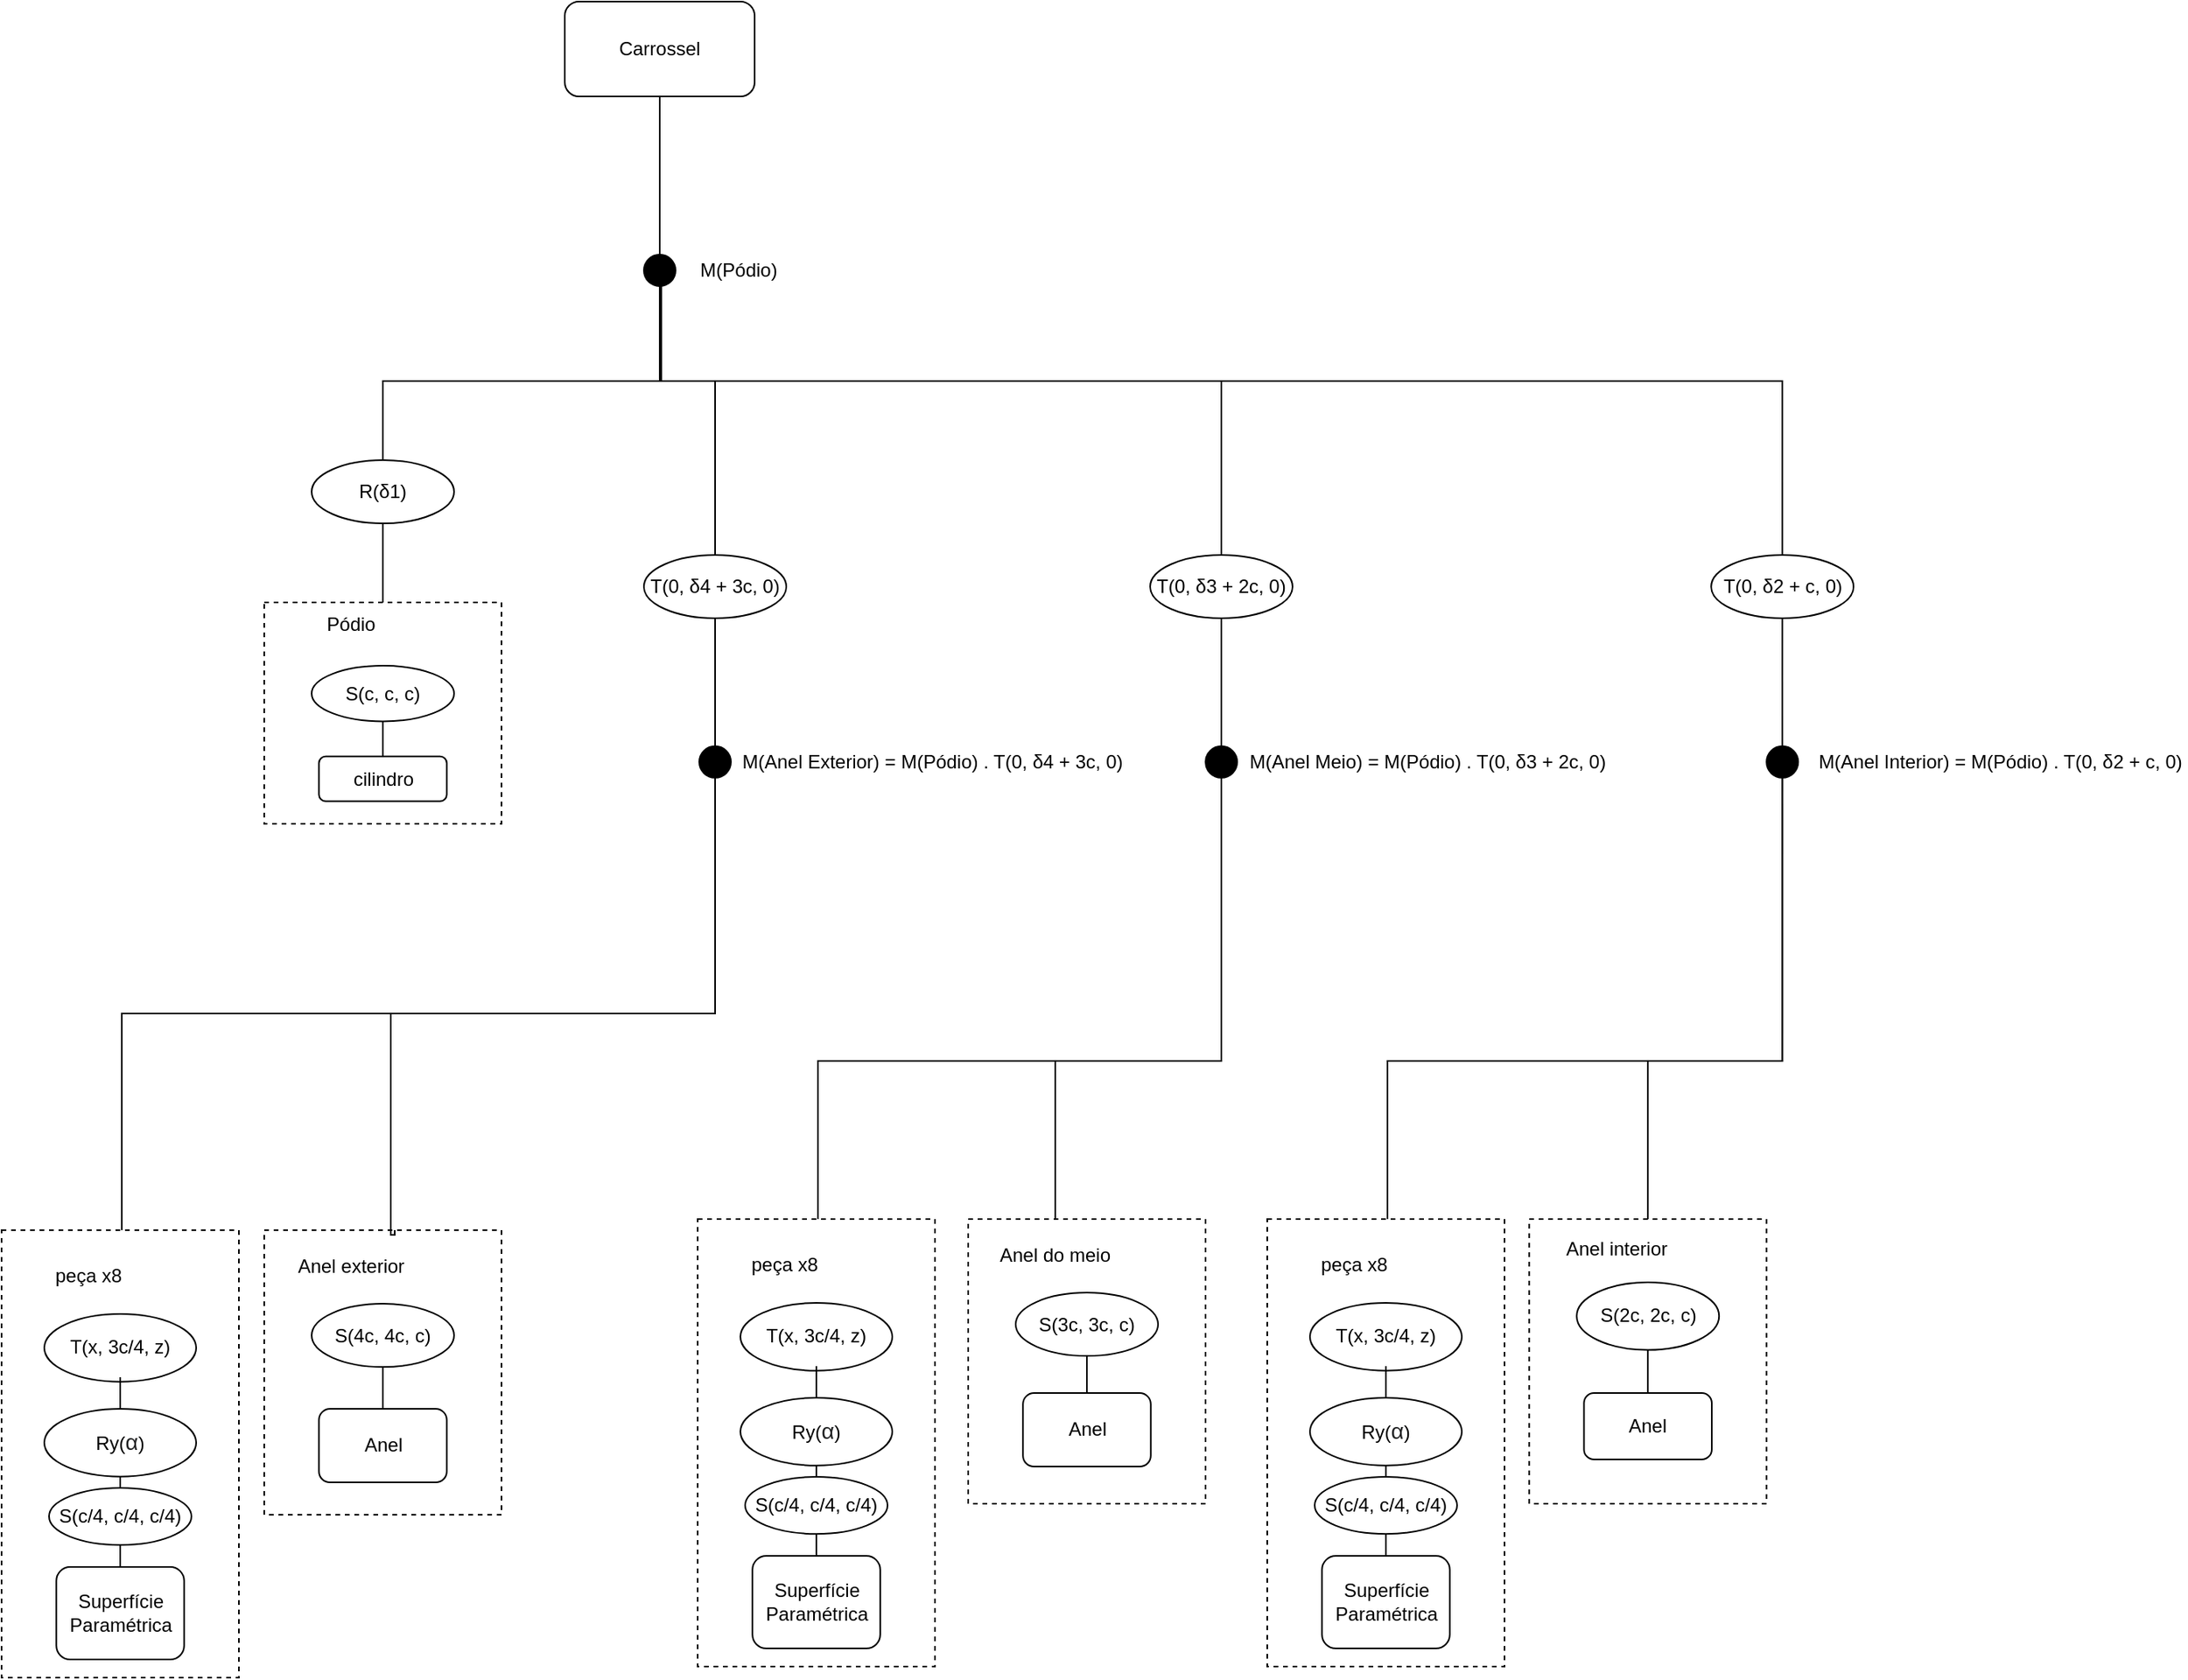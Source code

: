 <mxfile version="24.3.0" type="google">
  <diagram name="Página-1" id="7M4Czahk0VqqIAKBENHr">
    <mxGraphModel grid="1" page="1" gridSize="10" guides="1" tooltips="1" connect="1" arrows="1" fold="1" pageScale="1" pageWidth="1100" pageHeight="850" math="0" shadow="0">
      <root>
        <mxCell id="0" />
        <mxCell id="1" parent="0" />
        <mxCell id="FdND5TDoaXa5xOELE9qT-1" value="" style="group" connectable="0" vertex="1" parent="1">
          <mxGeometry x="186" y="797" width="150" height="225" as="geometry" />
        </mxCell>
        <mxCell id="FdND5TDoaXa5xOELE9qT-2" value="" style="rounded=0;whiteSpace=wrap;html=1;dashed=1;" vertex="1" parent="FdND5TDoaXa5xOELE9qT-1">
          <mxGeometry width="150" height="180" as="geometry" />
        </mxCell>
        <mxCell id="FdND5TDoaXa5xOELE9qT-3" value="Anel" style="rounded=1;whiteSpace=wrap;html=1;" vertex="1" parent="FdND5TDoaXa5xOELE9qT-1">
          <mxGeometry x="34.615" y="113.002" width="80.769" height="46.552" as="geometry" />
        </mxCell>
        <mxCell id="FdND5TDoaXa5xOELE9qT-5" value="S(4c, 4c, c)" style="ellipse;whiteSpace=wrap;html=1;" vertex="1" parent="FdND5TDoaXa5xOELE9qT-1">
          <mxGeometry x="30" y="46.55" width="90" height="40" as="geometry" />
        </mxCell>
        <mxCell id="FdND5TDoaXa5xOELE9qT-6" value="" style="endArrow=none;html=1;rounded=0;entryX=0.5;entryY=1;entryDx=0;entryDy=0;exitX=0.5;exitY=0;exitDx=0;exitDy=0;" edge="1" parent="FdND5TDoaXa5xOELE9qT-1" source="FdND5TDoaXa5xOELE9qT-3" target="FdND5TDoaXa5xOELE9qT-5">
          <mxGeometry width="50" height="50" relative="1" as="geometry">
            <mxPoint x="380" y="150" as="sourcePoint" />
            <mxPoint x="430" y="100" as="targetPoint" />
          </mxGeometry>
        </mxCell>
        <mxCell id="FdND5TDoaXa5xOELE9qT-8" value="Anel exterior" style="text;html=1;align=center;verticalAlign=middle;whiteSpace=wrap;rounded=0;" vertex="1" parent="FdND5TDoaXa5xOELE9qT-1">
          <mxGeometry width="110" height="46.55" as="geometry" />
        </mxCell>
        <mxCell id="7ABiCr1rPMzf6CbJdLFV-2" value="Carrossel" style="rounded=1;whiteSpace=wrap;html=1;" vertex="1" parent="1">
          <mxGeometry x="376" y="20" width="120" height="60" as="geometry" />
        </mxCell>
        <mxCell id="FdND5TDoaXa5xOELE9qT-9" value="" style="group" connectable="0" vertex="1" parent="1">
          <mxGeometry x="631" y="790" width="150" height="225" as="geometry" />
        </mxCell>
        <mxCell id="FdND5TDoaXa5xOELE9qT-10" value="" style="rounded=0;whiteSpace=wrap;html=1;dashed=1;" vertex="1" parent="FdND5TDoaXa5xOELE9qT-9">
          <mxGeometry width="150" height="180" as="geometry" />
        </mxCell>
        <mxCell id="FdND5TDoaXa5xOELE9qT-11" value="Anel" style="rounded=1;whiteSpace=wrap;html=1;" vertex="1" parent="FdND5TDoaXa5xOELE9qT-9">
          <mxGeometry x="34.615" y="110.002" width="80.769" height="46.552" as="geometry" />
        </mxCell>
        <mxCell id="FdND5TDoaXa5xOELE9qT-13" value="S(3c, 3c, c)" style="ellipse;whiteSpace=wrap;html=1;" vertex="1" parent="FdND5TDoaXa5xOELE9qT-9">
          <mxGeometry x="30" y="46.55" width="90" height="40" as="geometry" />
        </mxCell>
        <mxCell id="FdND5TDoaXa5xOELE9qT-14" value="" style="endArrow=none;html=1;rounded=0;entryX=0.5;entryY=1;entryDx=0;entryDy=0;exitX=0.5;exitY=0;exitDx=0;exitDy=0;" edge="1" parent="FdND5TDoaXa5xOELE9qT-9" source="FdND5TDoaXa5xOELE9qT-11" target="FdND5TDoaXa5xOELE9qT-13">
          <mxGeometry width="50" height="50" relative="1" as="geometry">
            <mxPoint x="380" y="150" as="sourcePoint" />
            <mxPoint x="430" y="100" as="targetPoint" />
          </mxGeometry>
        </mxCell>
        <mxCell id="FdND5TDoaXa5xOELE9qT-16" value="Anel do meio" style="text;html=1;align=center;verticalAlign=middle;whiteSpace=wrap;rounded=0;" vertex="1" parent="FdND5TDoaXa5xOELE9qT-9">
          <mxGeometry width="110" height="46.55" as="geometry" />
        </mxCell>
        <mxCell id="FdND5TDoaXa5xOELE9qT-17" value="" style="group" connectable="0" vertex="1" parent="1">
          <mxGeometry x="186" y="400" width="150" height="140" as="geometry" />
        </mxCell>
        <mxCell id="FdND5TDoaXa5xOELE9qT-18" value="" style="rounded=0;whiteSpace=wrap;html=1;dashed=1;" vertex="1" parent="FdND5TDoaXa5xOELE9qT-17">
          <mxGeometry width="150" height="140" as="geometry" />
        </mxCell>
        <mxCell id="FdND5TDoaXa5xOELE9qT-19" value="cilindro" style="rounded=1;whiteSpace=wrap;html=1;" vertex="1" parent="FdND5TDoaXa5xOELE9qT-17">
          <mxGeometry x="34.615" y="97.393" width="80.769" height="28.336" as="geometry" />
        </mxCell>
        <mxCell id="FdND5TDoaXa5xOELE9qT-21" value="S(c, c, c)" style="ellipse;whiteSpace=wrap;html=1;" vertex="1" parent="FdND5TDoaXa5xOELE9qT-17">
          <mxGeometry x="30" y="40" width="90" height="35.22" as="geometry" />
        </mxCell>
        <mxCell id="FdND5TDoaXa5xOELE9qT-22" value="" style="endArrow=none;html=1;rounded=0;entryX=0.5;entryY=1;entryDx=0;entryDy=0;exitX=0.5;exitY=0;exitDx=0;exitDy=0;" edge="1" parent="FdND5TDoaXa5xOELE9qT-17" source="FdND5TDoaXa5xOELE9qT-19" target="FdND5TDoaXa5xOELE9qT-21">
          <mxGeometry width="50" height="50" relative="1" as="geometry">
            <mxPoint x="380" y="91.304" as="sourcePoint" />
            <mxPoint x="430" y="60.87" as="targetPoint" />
          </mxGeometry>
        </mxCell>
        <mxCell id="FdND5TDoaXa5xOELE9qT-24" value="Pódio" style="text;html=1;align=center;verticalAlign=middle;whiteSpace=wrap;rounded=0;" vertex="1" parent="FdND5TDoaXa5xOELE9qT-17">
          <mxGeometry width="110" height="28.335" as="geometry" />
        </mxCell>
        <mxCell id="FdND5TDoaXa5xOELE9qT-25" value="" style="group" connectable="0" vertex="1" parent="1">
          <mxGeometry x="985.61" y="790" width="150" height="180" as="geometry" />
        </mxCell>
        <mxCell id="FdND5TDoaXa5xOELE9qT-26" value="" style="rounded=0;whiteSpace=wrap;html=1;dashed=1;" vertex="1" parent="FdND5TDoaXa5xOELE9qT-25">
          <mxGeometry width="150" height="180" as="geometry" />
        </mxCell>
        <mxCell id="FdND5TDoaXa5xOELE9qT-27" value="Anel" style="rounded=1;whiteSpace=wrap;html=1;" vertex="1" parent="FdND5TDoaXa5xOELE9qT-25">
          <mxGeometry x="34.61" y="110" width="80.77" height="42" as="geometry" />
        </mxCell>
        <mxCell id="FdND5TDoaXa5xOELE9qT-29" value="S(2c, 2c, c)" style="ellipse;whiteSpace=wrap;html=1;" vertex="1" parent="FdND5TDoaXa5xOELE9qT-25">
          <mxGeometry x="30" y="40" width="90" height="42.76" as="geometry" />
        </mxCell>
        <mxCell id="FdND5TDoaXa5xOELE9qT-30" value="" style="endArrow=none;html=1;rounded=0;entryX=0.5;entryY=1;entryDx=0;entryDy=0;exitX=0.5;exitY=0;exitDx=0;exitDy=0;" edge="1" parent="FdND5TDoaXa5xOELE9qT-25" source="FdND5TDoaXa5xOELE9qT-27" target="FdND5TDoaXa5xOELE9qT-29">
          <mxGeometry width="50" height="50" relative="1" as="geometry">
            <mxPoint x="380" y="120" as="sourcePoint" />
            <mxPoint x="430" y="80" as="targetPoint" />
          </mxGeometry>
        </mxCell>
        <mxCell id="FdND5TDoaXa5xOELE9qT-32" value="Anel interior" style="text;html=1;align=center;verticalAlign=middle;whiteSpace=wrap;rounded=0;" vertex="1" parent="FdND5TDoaXa5xOELE9qT-25">
          <mxGeometry width="110" height="37.24" as="geometry" />
        </mxCell>
        <mxCell id="FdND5TDoaXa5xOELE9qT-34" value="&lt;span style=&quot;color: rgba(0, 0, 0, 0); font-family: monospace; font-size: 0px; text-align: start; text-wrap: nowrap;&quot;&gt;%3CmxGraphModel%3E%3Croot%3E%3CmxCell%20id%3D%220%22%2F%3E%3CmxCell%20id%3D%221%22%20parent%3D%220%22%2F%3E%3CmxCell%20id%3D%222%22%20value%3D%22%22%20style%3D%22ellipse%3BwhiteSpace%3Dwrap%3Bhtml%3D1%3Baspect%3Dfixed%3BfillColor%3D%23000000%3B%22%20vertex%3D%221%22%20parent%3D%221%22%3E%3CmxGeometry%20x%3D%22420%22%20y%3D%22190%22%20width%3D%2220%22%20height%3D%2220%22%20as%3D%22geometry%22%2F%3E%3C%2FmxCell%3E%3C%2Froot%3E%3C%2FmxGraphModel%3E&lt;/span&gt;" style="ellipse;whiteSpace=wrap;html=1;aspect=fixed;fillColor=#000000;" vertex="1" parent="1">
          <mxGeometry x="426" y="180" width="20" height="20" as="geometry" />
        </mxCell>
        <mxCell id="3hF7uQZfR3ffwtWgT6fB-12" style="edgeStyle=orthogonalEdgeStyle;rounded=0;orthogonalLoop=1;jettySize=auto;html=1;endArrow=none;endFill=0;entryX=0;entryY=1;entryDx=0;entryDy=0;" edge="1" parent="1" source="3hF7uQZfR3ffwtWgT6fB-9" target="FdND5TDoaXa5xOELE9qT-34">
          <mxGeometry relative="1" as="geometry">
            <mxPoint x="436" y="240" as="targetPoint" />
            <Array as="points">
              <mxPoint x="261" y="260" />
              <mxPoint x="437" y="260" />
              <mxPoint x="437" y="197" />
            </Array>
          </mxGeometry>
        </mxCell>
        <mxCell id="3hF7uQZfR3ffwtWgT6fB-9" value="R(δ1)" style="ellipse;whiteSpace=wrap;html=1;" vertex="1" parent="1">
          <mxGeometry x="216" y="310" width="90" height="40" as="geometry" />
        </mxCell>
        <mxCell id="_8VVwVslcQYyRooUUUnx-38" value="" style="endArrow=none;html=1;rounded=0;entryX=0.5;entryY=1;entryDx=0;entryDy=0;exitX=0.5;exitY=0;exitDx=0;exitDy=0;" edge="1" parent="1" source="FdND5TDoaXa5xOELE9qT-34" target="7ABiCr1rPMzf6CbJdLFV-2">
          <mxGeometry width="50" height="50" relative="1" as="geometry">
            <mxPoint x="446" y="290" as="sourcePoint" />
            <mxPoint x="496" y="240" as="targetPoint" />
          </mxGeometry>
        </mxCell>
        <mxCell id="3hF7uQZfR3ffwtWgT6fB-26" style="edgeStyle=orthogonalEdgeStyle;rounded=0;orthogonalLoop=1;jettySize=auto;html=1;endArrow=none;endFill=0;" edge="1" parent="1" source="FdND5TDoaXa5xOELE9qT-18" target="3hF7uQZfR3ffwtWgT6fB-9">
          <mxGeometry relative="1" as="geometry" />
        </mxCell>
        <mxCell id="45-dNvOtu2ZhY-ux9AVb-40" value="" style="group" connectable="0" vertex="1" parent="1">
          <mxGeometry x="20" y="797" width="150" height="283" as="geometry" />
        </mxCell>
        <mxCell id="45-dNvOtu2ZhY-ux9AVb-41" value="" style="rounded=0;whiteSpace=wrap;html=1;dashed=1;" vertex="1" parent="45-dNvOtu2ZhY-ux9AVb-40">
          <mxGeometry width="150" height="283" as="geometry" />
        </mxCell>
        <mxCell id="45-dNvOtu2ZhY-ux9AVb-43" value="Superfície&lt;div&gt;&lt;span style=&quot;background-color: initial;&quot;&gt;Paramétrica&lt;/span&gt;&lt;/div&gt;" style="rounded=1;whiteSpace=wrap;html=1;" vertex="1" parent="45-dNvOtu2ZhY-ux9AVb-40">
          <mxGeometry x="34.615" y="212.997" width="80.769" height="58.552" as="geometry" />
        </mxCell>
        <mxCell id="waOCpA37L4-iObWDp0JD-2" style="edgeStyle=orthogonalEdgeStyle;rounded=0;orthogonalLoop=1;jettySize=auto;html=1;entryX=0.5;entryY=1;entryDx=0;entryDy=0;endArrow=none;endFill=0;" edge="1" parent="45-dNvOtu2ZhY-ux9AVb-40" source="45-dNvOtu2ZhY-ux9AVb-45" target="waOCpA37L4-iObWDp0JD-1">
          <mxGeometry relative="1" as="geometry" />
        </mxCell>
        <mxCell id="45-dNvOtu2ZhY-ux9AVb-45" value="S(c/4, c/4, c/4)" style="ellipse;whiteSpace=wrap;html=1;" vertex="1" parent="45-dNvOtu2ZhY-ux9AVb-40">
          <mxGeometry x="30" y="163" width="90" height="36.09" as="geometry" />
        </mxCell>
        <mxCell id="45-dNvOtu2ZhY-ux9AVb-46" value="" style="endArrow=none;html=1;rounded=0;entryX=0.5;entryY=1;entryDx=0;entryDy=0;exitX=0.5;exitY=0;exitDx=0;exitDy=0;" edge="1" parent="45-dNvOtu2ZhY-ux9AVb-40" source="45-dNvOtu2ZhY-ux9AVb-43" target="45-dNvOtu2ZhY-ux9AVb-45">
          <mxGeometry width="50" height="50" relative="1" as="geometry">
            <mxPoint x="380" y="188.667" as="sourcePoint" />
            <mxPoint x="430" y="125.778" as="targetPoint" />
          </mxGeometry>
        </mxCell>
        <mxCell id="45-dNvOtu2ZhY-ux9AVb-47" value="T(x, 3c/4, z)" style="ellipse;whiteSpace=wrap;html=1;" vertex="1" parent="45-dNvOtu2ZhY-ux9AVb-40">
          <mxGeometry x="27" y="53" width="96" height="42.86" as="geometry" />
        </mxCell>
        <mxCell id="45-dNvOtu2ZhY-ux9AVb-48" value="peça x8" style="text;html=1;align=center;verticalAlign=middle;whiteSpace=wrap;rounded=0;" vertex="1" parent="45-dNvOtu2ZhY-ux9AVb-40">
          <mxGeometry width="110" height="58.55" as="geometry" />
        </mxCell>
        <mxCell id="waOCpA37L4-iObWDp0JD-3" style="edgeStyle=orthogonalEdgeStyle;rounded=0;orthogonalLoop=1;jettySize=auto;html=1;entryX=0.5;entryY=1;entryDx=0;entryDy=0;endArrow=none;endFill=0;" edge="1" parent="45-dNvOtu2ZhY-ux9AVb-40" source="waOCpA37L4-iObWDp0JD-1" target="45-dNvOtu2ZhY-ux9AVb-47">
          <mxGeometry relative="1" as="geometry" />
        </mxCell>
        <mxCell id="waOCpA37L4-iObWDp0JD-1" value="Ry(&lt;span style=&quot;color: rgb(32, 33, 34); font-family: sans-serif; font-size: 14px; text-align: start; background-color: rgb(255, 255, 255);&quot;&gt;α&lt;/span&gt;)" style="ellipse;whiteSpace=wrap;html=1;" vertex="1" parent="45-dNvOtu2ZhY-ux9AVb-40">
          <mxGeometry x="27" y="113" width="96" height="42.86" as="geometry" />
        </mxCell>
        <mxCell id="45-dNvOtu2ZhY-ux9AVb-49" style="edgeStyle=orthogonalEdgeStyle;rounded=0;orthogonalLoop=1;jettySize=auto;html=1;endArrow=none;endFill=0;entryX=0.5;entryY=1;entryDx=0;entryDy=0;" edge="1" parent="1" source="45-dNvOtu2ZhY-ux9AVb-41" target="oZhRNKLRLZpIPr6LV-k9-6">
          <mxGeometry relative="1" as="geometry">
            <Array as="points">
              <mxPoint x="96" y="660" />
              <mxPoint x="471" y="660" />
            </Array>
            <mxPoint x="201" y="730" as="targetPoint" />
          </mxGeometry>
        </mxCell>
        <mxCell id="r7_5EbHthX55pWuAlIna-4" style="edgeStyle=orthogonalEdgeStyle;rounded=0;orthogonalLoop=1;jettySize=auto;html=1;strokeColor=default;align=center;verticalAlign=middle;fontFamily=Helvetica;fontSize=11;fontColor=default;labelBackgroundColor=default;endArrow=none;endFill=0;" edge="1" parent="1" source="oZhRNKLRLZpIPr6LV-k9-12">
          <mxGeometry relative="1" as="geometry">
            <Array as="points">
              <mxPoint x="791" y="690" />
              <mxPoint x="536" y="690" />
            </Array>
            <mxPoint x="536" y="790" as="targetPoint" />
          </mxGeometry>
        </mxCell>
        <mxCell id="oZhRNKLRLZpIPr6LV-k9-12" value="&lt;span style=&quot;color: rgba(0, 0, 0, 0); font-family: monospace; font-size: 0px; text-align: start; text-wrap: nowrap;&quot;&gt;%3CmxGraphModel%3E%3Croot%3E%3CmxCell%20id%3D%220%22%2F%3E%3CmxCell%20id%3D%221%22%20parent%3D%220%22%2F%3E%3CmxCell%20id%3D%222%22%20value%3D%22%22%20style%3D%22ellipse%3BwhiteSpace%3Dwrap%3Bhtml%3D1%3Baspect%3Dfixed%3BfillColor%3D%23000000%3B%22%20vertex%3D%221%22%20parent%3D%221%22%3E%3CmxGeometry%20x%3D%22420%22%20y%3D%22190%22%20width%3D%2220%22%20height%3D%2220%22%20as%3D%22geometry%22%2F%3E%3C%2FmxCell%3E%3C%2Froot%3E%3C%2FmxGraphModel%3E&lt;/span&gt;" style="ellipse;whiteSpace=wrap;html=1;aspect=fixed;fillColor=#000000;" vertex="1" parent="1">
          <mxGeometry x="781" y="490.89" width="20" height="20" as="geometry" />
        </mxCell>
        <mxCell id="45-dNvOtu2ZhY-ux9AVb-58" style="edgeStyle=orthogonalEdgeStyle;rounded=0;orthogonalLoop=1;jettySize=auto;html=1;endArrow=none;endFill=0;entryX=0.5;entryY=1;entryDx=0;entryDy=0;" edge="1" parent="1" source="r7_5EbHthX55pWuAlIna-1" target="FdND5TDoaXa5xOELE9qT-34">
          <mxGeometry relative="1" as="geometry">
            <mxPoint x="606" y="200" as="targetPoint" />
            <Array as="points">
              <mxPoint x="1146" y="260" />
              <mxPoint x="436" y="260" />
            </Array>
          </mxGeometry>
        </mxCell>
        <mxCell id="oZhRNKLRLZpIPr6LV-k9-13" value="&lt;span style=&quot;color: rgba(0, 0, 0, 0); font-family: monospace; font-size: 0px; text-align: start; text-wrap: nowrap;&quot;&gt;%3CmxGraphModel%3E%3Croot%3E%3CmxCell%20id%3D%220%22%2F%3E%3CmxCell%20id%3D%221%22%20parent%3D%220%22%2F%3E%3CmxCell%20id%3D%222%22%20value%3D%22%22%20style%3D%22ellipse%3BwhiteSpace%3Dwrap%3Bhtml%3D1%3Baspect%3Dfixed%3BfillColor%3D%23000000%3B%22%20vertex%3D%221%22%20parent%3D%221%22%3E%3CmxGeometry%20x%3D%22420%22%20y%3D%22190%22%20width%3D%2220%22%20height%3D%2220%22%20as%3D%22geometry%22%2F%3E%3C%2FmxCell%3E%3C%2Froot%3E%3C%2FmxGraphModel%3E&lt;/span&gt;" style="ellipse;whiteSpace=wrap;html=1;aspect=fixed;fillColor=#000000;" vertex="1" parent="1">
          <mxGeometry x="1135.61" y="490.89" width="20" height="20" as="geometry" />
        </mxCell>
        <mxCell id="r7_5EbHthX55pWuAlIna-2" style="edgeStyle=orthogonalEdgeStyle;rounded=0;orthogonalLoop=1;jettySize=auto;html=1;entryX=0.75;entryY=0;entryDx=0;entryDy=0;endArrow=none;endFill=0;" edge="1" parent="1" source="oZhRNKLRLZpIPr6LV-k9-6" target="FdND5TDoaXa5xOELE9qT-8">
          <mxGeometry relative="1" as="geometry">
            <Array as="points">
              <mxPoint x="471" y="660" />
              <mxPoint x="266" y="660" />
              <mxPoint x="266" y="800" />
              <mxPoint x="268" y="800" />
            </Array>
          </mxGeometry>
        </mxCell>
        <mxCell id="oZhRNKLRLZpIPr6LV-k9-6" value="" style="ellipse;whiteSpace=wrap;html=1;aspect=fixed;fillColor=#000000;" vertex="1" parent="1">
          <mxGeometry x="461" y="490.89" width="20" height="20" as="geometry" />
        </mxCell>
        <mxCell id="oZhRNKLRLZpIPr6LV-k9-17" style="edgeStyle=orthogonalEdgeStyle;rounded=0;orthogonalLoop=1;jettySize=auto;html=1;exitX=0.5;exitY=0;exitDx=0;exitDy=0;endArrow=none;endFill=0;" edge="1" parent="1" source="FdND5TDoaXa5xOELE9qT-37">
          <mxGeometry relative="1" as="geometry">
            <mxPoint x="436" y="200" as="targetPoint" />
            <Array as="points">
              <mxPoint x="471" y="260" />
              <mxPoint x="436" y="260" />
            </Array>
          </mxGeometry>
        </mxCell>
        <mxCell id="oZhRNKLRLZpIPr6LV-k9-18" style="edgeStyle=orthogonalEdgeStyle;rounded=0;orthogonalLoop=1;jettySize=auto;html=1;exitX=0.5;exitY=1;exitDx=0;exitDy=0;entryX=0.5;entryY=0;entryDx=0;entryDy=0;endArrow=none;endFill=0;" edge="1" parent="1" source="FdND5TDoaXa5xOELE9qT-37" target="oZhRNKLRLZpIPr6LV-k9-6">
          <mxGeometry relative="1" as="geometry" />
        </mxCell>
        <mxCell id="FdND5TDoaXa5xOELE9qT-37" value="T(0, δ4 + 3c, 0)" style="ellipse;whiteSpace=wrap;html=1;" vertex="1" parent="1">
          <mxGeometry x="426" y="370" width="90" height="40" as="geometry" />
        </mxCell>
        <mxCell id="oZhRNKLRLZpIPr6LV-k9-20" style="edgeStyle=orthogonalEdgeStyle;rounded=0;orthogonalLoop=1;jettySize=auto;html=1;exitX=0.5;exitY=0;exitDx=0;exitDy=0;endArrow=none;endFill=0;" edge="1" parent="1" source="FdND5TDoaXa5xOELE9qT-35">
          <mxGeometry relative="1" as="geometry">
            <mxPoint x="436" y="190" as="targetPoint" />
            <Array as="points">
              <mxPoint x="791" y="260" />
              <mxPoint x="436" y="260" />
            </Array>
          </mxGeometry>
        </mxCell>
        <mxCell id="oZhRNKLRLZpIPr6LV-k9-21" style="edgeStyle=orthogonalEdgeStyle;rounded=0;orthogonalLoop=1;jettySize=auto;html=1;exitX=0.5;exitY=1;exitDx=0;exitDy=0;entryX=0.5;entryY=0;entryDx=0;entryDy=0;endArrow=none;endFill=0;" edge="1" parent="1" source="FdND5TDoaXa5xOELE9qT-35" target="oZhRNKLRLZpIPr6LV-k9-12">
          <mxGeometry relative="1" as="geometry">
            <Array as="points">
              <mxPoint x="791" y="491" />
            </Array>
          </mxGeometry>
        </mxCell>
        <mxCell id="FdND5TDoaXa5xOELE9qT-35" value="T(0, δ3 + 2c, 0)" style="ellipse;whiteSpace=wrap;html=1;" vertex="1" parent="1">
          <mxGeometry x="746" y="370" width="90" height="40" as="geometry" />
        </mxCell>
        <mxCell id="45-dNvOtu2ZhY-ux9AVb-60" style="edgeStyle=orthogonalEdgeStyle;rounded=0;orthogonalLoop=1;jettySize=auto;html=1;entryX=0.5;entryY=1;entryDx=0;entryDy=0;endArrow=none;endFill=0;" edge="1" parent="1" source="FdND5TDoaXa5xOELE9qT-10" target="oZhRNKLRLZpIPr6LV-k9-12">
          <mxGeometry relative="1" as="geometry">
            <Array as="points">
              <mxPoint x="686" y="690" />
              <mxPoint x="791" y="690" />
            </Array>
          </mxGeometry>
        </mxCell>
        <mxCell id="oZhRNKLRLZpIPr6LV-k9-23" value="M(Pódio)" style="text;html=1;align=center;verticalAlign=middle;whiteSpace=wrap;rounded=0;" vertex="1" parent="1">
          <mxGeometry x="456" y="175" width="60" height="30" as="geometry" />
        </mxCell>
        <mxCell id="oZhRNKLRLZpIPr6LV-k9-24" value="M(Anel Exterior) = M(Pódio) . T(0, δ4 + 3c, 0)" style="text;html=1;align=center;verticalAlign=middle;whiteSpace=wrap;rounded=0;" vertex="1" parent="1">
          <mxGeometry x="481" y="485.89" width="255" height="30" as="geometry" />
        </mxCell>
        <mxCell id="oZhRNKLRLZpIPr6LV-k9-25" value="M(Anel Meio) = M(Pódio) . T(0, δ3 + 2c, 0)" style="text;html=1;align=center;verticalAlign=middle;whiteSpace=wrap;rounded=0;" vertex="1" parent="1">
          <mxGeometry x="803.5" y="485.89" width="235" height="30" as="geometry" />
        </mxCell>
        <mxCell id="r7_5EbHthX55pWuAlIna-1" value="T(0, δ2 + c, 0)" style="ellipse;whiteSpace=wrap;html=1;" vertex="1" parent="1">
          <mxGeometry x="1100.61" y="370" width="90" height="40" as="geometry" />
        </mxCell>
        <mxCell id="45-dNvOtu2ZhY-ux9AVb-74" style="edgeStyle=orthogonalEdgeStyle;rounded=0;orthogonalLoop=1;jettySize=auto;html=1;entryX=0.5;entryY=1;entryDx=0;entryDy=0;endArrow=none;endFill=0;" edge="1" parent="1" target="oZhRNKLRLZpIPr6LV-k9-13">
          <mxGeometry relative="1" as="geometry">
            <Array as="points">
              <mxPoint x="896" y="690" />
              <mxPoint x="1146" y="690" />
            </Array>
            <mxPoint x="896" y="790" as="sourcePoint" />
          </mxGeometry>
        </mxCell>
        <mxCell id="oZhRNKLRLZpIPr6LV-k9-26" value="" style="edgeStyle=orthogonalEdgeStyle;rounded=0;orthogonalLoop=1;jettySize=auto;html=1;endArrow=none;endFill=0;entryX=0.5;entryY=1;entryDx=0;entryDy=0;" edge="1" parent="1" source="oZhRNKLRLZpIPr6LV-k9-13" target="r7_5EbHthX55pWuAlIna-1">
          <mxGeometry relative="1" as="geometry">
            <mxPoint x="436" y="200" as="targetPoint" />
            <Array as="points">
              <mxPoint x="1146" y="450" />
              <mxPoint x="1146" y="450" />
            </Array>
            <mxPoint x="1216" y="501" as="sourcePoint" />
          </mxGeometry>
        </mxCell>
        <mxCell id="oZhRNKLRLZpIPr6LV-k9-27" value="M(Anel Interior) = M(Pódio) . T(0, δ2 + c, 0)" style="text;html=1;align=center;verticalAlign=middle;whiteSpace=wrap;rounded=0;" vertex="1" parent="1">
          <mxGeometry x="1166" y="485.89" width="235" height="30" as="geometry" />
        </mxCell>
        <mxCell id="45-dNvOtu2ZhY-ux9AVb-75" style="edgeStyle=orthogonalEdgeStyle;rounded=0;orthogonalLoop=1;jettySize=auto;html=1;entryX=0.5;entryY=1;entryDx=0;entryDy=0;endArrow=none;endFill=0;" edge="1" parent="1" source="FdND5TDoaXa5xOELE9qT-26" target="oZhRNKLRLZpIPr6LV-k9-13">
          <mxGeometry relative="1" as="geometry">
            <Array as="points">
              <mxPoint x="1061" y="690" />
              <mxPoint x="1146" y="690" />
            </Array>
          </mxGeometry>
        </mxCell>
        <mxCell id="waOCpA37L4-iObWDp0JD-4" value="" style="group" connectable="0" vertex="1" parent="1">
          <mxGeometry x="460" y="790" width="150" height="283" as="geometry" />
        </mxCell>
        <mxCell id="waOCpA37L4-iObWDp0JD-5" value="" style="rounded=0;whiteSpace=wrap;html=1;dashed=1;" vertex="1" parent="waOCpA37L4-iObWDp0JD-4">
          <mxGeometry width="150" height="283" as="geometry" />
        </mxCell>
        <mxCell id="waOCpA37L4-iObWDp0JD-6" value="Superfície&lt;div&gt;&lt;span style=&quot;background-color: initial;&quot;&gt;Paramétrica&lt;/span&gt;&lt;/div&gt;" style="rounded=1;whiteSpace=wrap;html=1;" vertex="1" parent="waOCpA37L4-iObWDp0JD-4">
          <mxGeometry x="34.615" y="212.997" width="80.769" height="58.552" as="geometry" />
        </mxCell>
        <mxCell id="waOCpA37L4-iObWDp0JD-7" style="edgeStyle=orthogonalEdgeStyle;rounded=0;orthogonalLoop=1;jettySize=auto;html=1;entryX=0.5;entryY=1;entryDx=0;entryDy=0;endArrow=none;endFill=0;" edge="1" parent="waOCpA37L4-iObWDp0JD-4" source="waOCpA37L4-iObWDp0JD-8" target="waOCpA37L4-iObWDp0JD-13">
          <mxGeometry relative="1" as="geometry" />
        </mxCell>
        <mxCell id="waOCpA37L4-iObWDp0JD-8" value="S(c/4, c/4, c/4)" style="ellipse;whiteSpace=wrap;html=1;" vertex="1" parent="waOCpA37L4-iObWDp0JD-4">
          <mxGeometry x="30" y="163" width="90" height="36.09" as="geometry" />
        </mxCell>
        <mxCell id="waOCpA37L4-iObWDp0JD-9" value="" style="endArrow=none;html=1;rounded=0;entryX=0.5;entryY=1;entryDx=0;entryDy=0;exitX=0.5;exitY=0;exitDx=0;exitDy=0;" edge="1" parent="waOCpA37L4-iObWDp0JD-4" source="waOCpA37L4-iObWDp0JD-6" target="waOCpA37L4-iObWDp0JD-8">
          <mxGeometry width="50" height="50" relative="1" as="geometry">
            <mxPoint x="380" y="188.667" as="sourcePoint" />
            <mxPoint x="430" y="125.778" as="targetPoint" />
          </mxGeometry>
        </mxCell>
        <mxCell id="waOCpA37L4-iObWDp0JD-10" value="T(x, 3c/4, z)" style="ellipse;whiteSpace=wrap;html=1;" vertex="1" parent="waOCpA37L4-iObWDp0JD-4">
          <mxGeometry x="27" y="53" width="96" height="42.86" as="geometry" />
        </mxCell>
        <mxCell id="waOCpA37L4-iObWDp0JD-11" value="peça x8" style="text;html=1;align=center;verticalAlign=middle;whiteSpace=wrap;rounded=0;" vertex="1" parent="waOCpA37L4-iObWDp0JD-4">
          <mxGeometry width="110" height="58.55" as="geometry" />
        </mxCell>
        <mxCell id="waOCpA37L4-iObWDp0JD-12" style="edgeStyle=orthogonalEdgeStyle;rounded=0;orthogonalLoop=1;jettySize=auto;html=1;entryX=0.5;entryY=1;entryDx=0;entryDy=0;endArrow=none;endFill=0;" edge="1" parent="waOCpA37L4-iObWDp0JD-4" source="waOCpA37L4-iObWDp0JD-13" target="waOCpA37L4-iObWDp0JD-10">
          <mxGeometry relative="1" as="geometry" />
        </mxCell>
        <mxCell id="waOCpA37L4-iObWDp0JD-13" value="Ry(&lt;span style=&quot;color: rgb(32, 33, 34); font-family: sans-serif; font-size: 14px; text-align: start; background-color: rgb(255, 255, 255);&quot;&gt;α&lt;/span&gt;)" style="ellipse;whiteSpace=wrap;html=1;" vertex="1" parent="waOCpA37L4-iObWDp0JD-4">
          <mxGeometry x="27" y="113" width="96" height="42.86" as="geometry" />
        </mxCell>
        <mxCell id="waOCpA37L4-iObWDp0JD-14" value="" style="group" connectable="0" vertex="1" parent="1">
          <mxGeometry x="820" y="790" width="150" height="283" as="geometry" />
        </mxCell>
        <mxCell id="waOCpA37L4-iObWDp0JD-15" value="" style="rounded=0;whiteSpace=wrap;html=1;dashed=1;" vertex="1" parent="waOCpA37L4-iObWDp0JD-14">
          <mxGeometry width="150" height="283" as="geometry" />
        </mxCell>
        <mxCell id="waOCpA37L4-iObWDp0JD-16" value="Superfície&lt;div&gt;&lt;span style=&quot;background-color: initial;&quot;&gt;Paramétrica&lt;/span&gt;&lt;/div&gt;" style="rounded=1;whiteSpace=wrap;html=1;" vertex="1" parent="waOCpA37L4-iObWDp0JD-14">
          <mxGeometry x="34.615" y="212.997" width="80.769" height="58.552" as="geometry" />
        </mxCell>
        <mxCell id="waOCpA37L4-iObWDp0JD-17" style="edgeStyle=orthogonalEdgeStyle;rounded=0;orthogonalLoop=1;jettySize=auto;html=1;entryX=0.5;entryY=1;entryDx=0;entryDy=0;endArrow=none;endFill=0;" edge="1" parent="waOCpA37L4-iObWDp0JD-14" source="waOCpA37L4-iObWDp0JD-18" target="waOCpA37L4-iObWDp0JD-23">
          <mxGeometry relative="1" as="geometry" />
        </mxCell>
        <mxCell id="waOCpA37L4-iObWDp0JD-18" value="S(c/4, c/4, c/4)" style="ellipse;whiteSpace=wrap;html=1;" vertex="1" parent="waOCpA37L4-iObWDp0JD-14">
          <mxGeometry x="30" y="163" width="90" height="36.09" as="geometry" />
        </mxCell>
        <mxCell id="waOCpA37L4-iObWDp0JD-19" value="" style="endArrow=none;html=1;rounded=0;entryX=0.5;entryY=1;entryDx=0;entryDy=0;exitX=0.5;exitY=0;exitDx=0;exitDy=0;" edge="1" parent="waOCpA37L4-iObWDp0JD-14" source="waOCpA37L4-iObWDp0JD-16" target="waOCpA37L4-iObWDp0JD-18">
          <mxGeometry width="50" height="50" relative="1" as="geometry">
            <mxPoint x="380" y="188.667" as="sourcePoint" />
            <mxPoint x="430" y="125.778" as="targetPoint" />
          </mxGeometry>
        </mxCell>
        <mxCell id="waOCpA37L4-iObWDp0JD-20" value="T(x, 3c/4, z)" style="ellipse;whiteSpace=wrap;html=1;" vertex="1" parent="waOCpA37L4-iObWDp0JD-14">
          <mxGeometry x="27" y="53" width="96" height="42.86" as="geometry" />
        </mxCell>
        <mxCell id="waOCpA37L4-iObWDp0JD-21" value="peça x8" style="text;html=1;align=center;verticalAlign=middle;whiteSpace=wrap;rounded=0;" vertex="1" parent="waOCpA37L4-iObWDp0JD-14">
          <mxGeometry width="110" height="58.55" as="geometry" />
        </mxCell>
        <mxCell id="waOCpA37L4-iObWDp0JD-22" style="edgeStyle=orthogonalEdgeStyle;rounded=0;orthogonalLoop=1;jettySize=auto;html=1;entryX=0.5;entryY=1;entryDx=0;entryDy=0;endArrow=none;endFill=0;" edge="1" parent="waOCpA37L4-iObWDp0JD-14" source="waOCpA37L4-iObWDp0JD-23" target="waOCpA37L4-iObWDp0JD-20">
          <mxGeometry relative="1" as="geometry" />
        </mxCell>
        <mxCell id="waOCpA37L4-iObWDp0JD-23" value="Ry(&lt;span style=&quot;color: rgb(32, 33, 34); font-family: sans-serif; font-size: 14px; text-align: start; background-color: rgb(255, 255, 255);&quot;&gt;α&lt;/span&gt;)" style="ellipse;whiteSpace=wrap;html=1;" vertex="1" parent="waOCpA37L4-iObWDp0JD-14">
          <mxGeometry x="27" y="113" width="96" height="42.86" as="geometry" />
        </mxCell>
      </root>
    </mxGraphModel>
  </diagram>
</mxfile>
